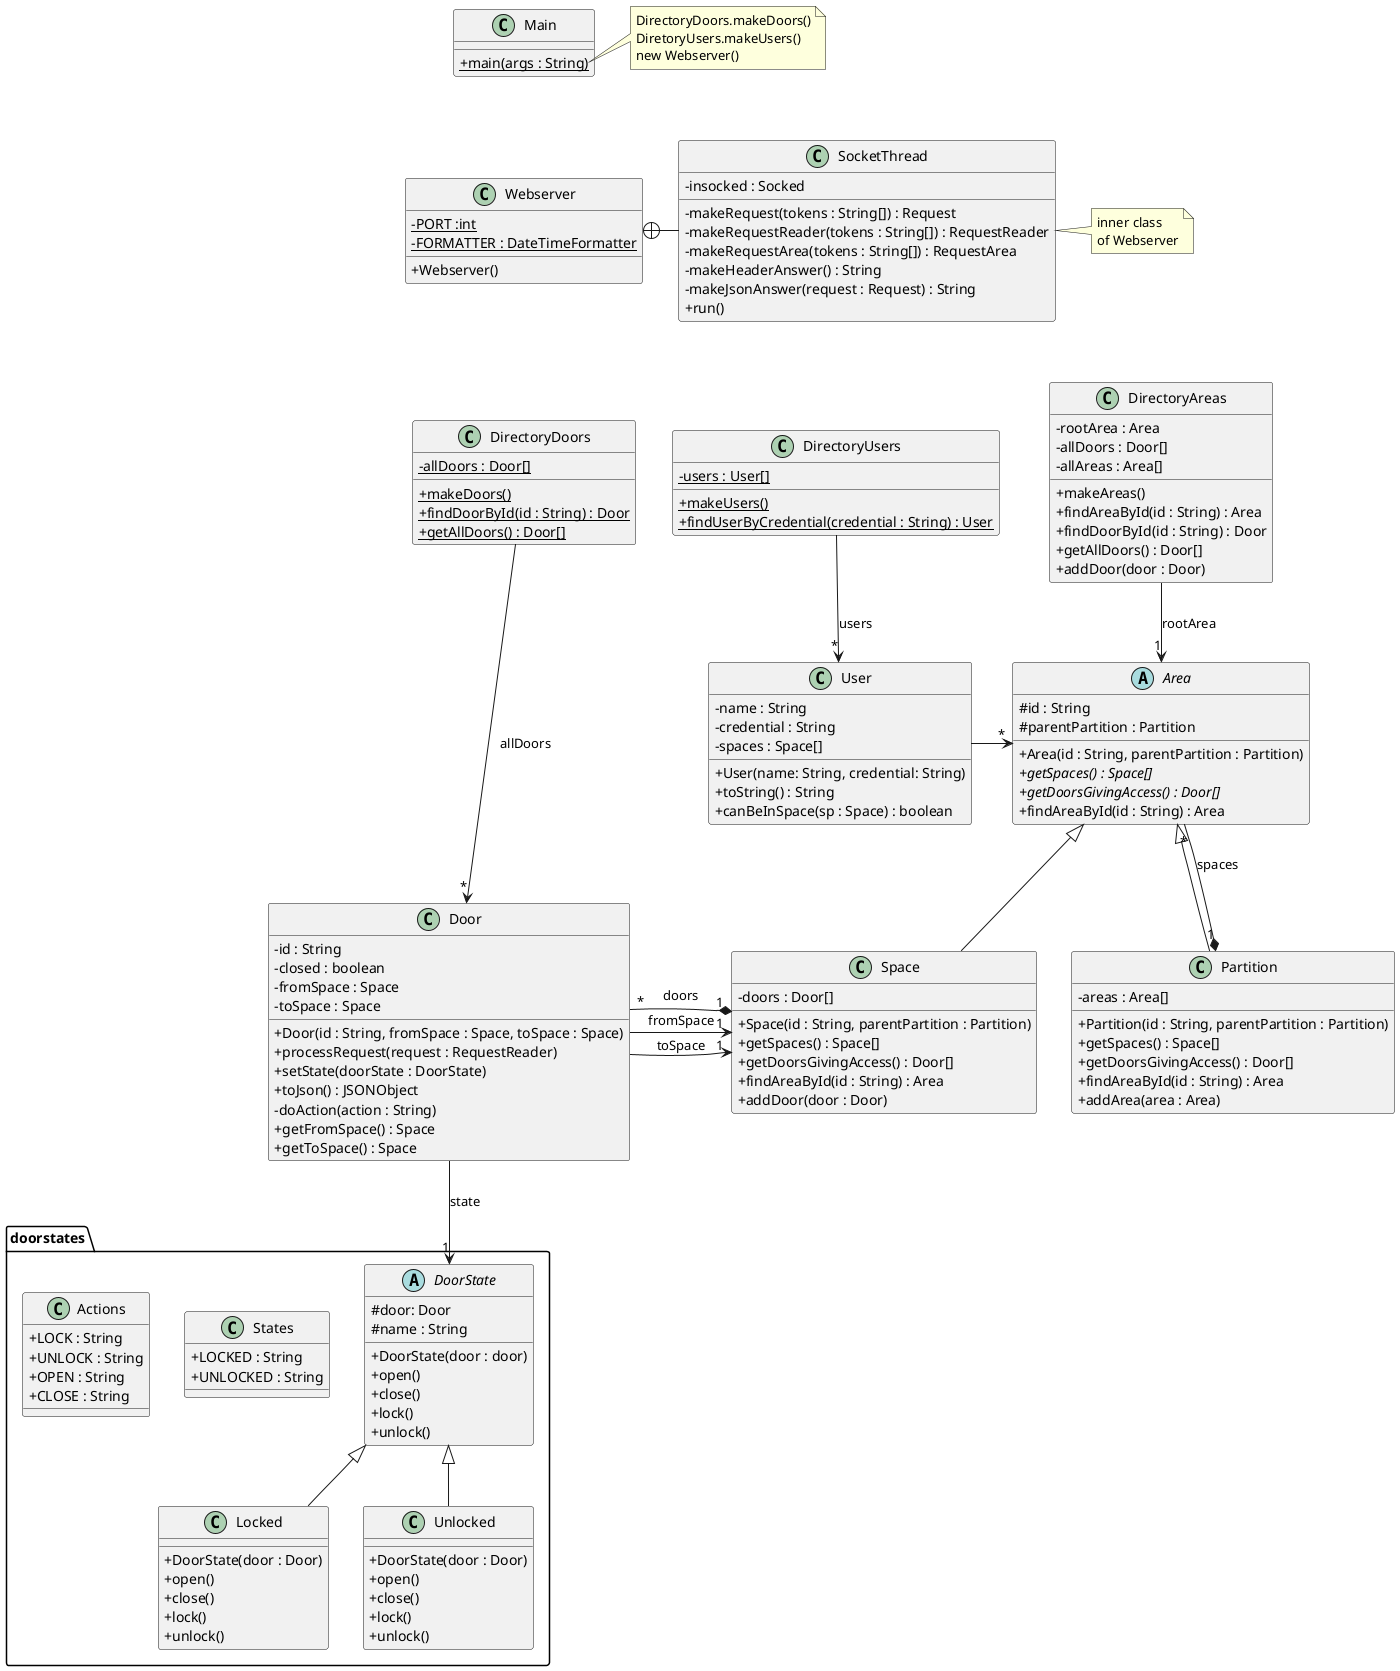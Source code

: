 @startuml
'https://plantuml.com/class-diagram
skinparam classAttributeIconSize 0

class Webserver {
- {static} PORT :int
- {static} FORMATTER : DateTimeFormatter
+ Webserver()
}

class SocketThread {
- insocked : Socked
- makeRequest(tokens : String[]) : Request
- makeRequestReader(tokens : String[]) : RequestReader
- makeRequestArea(tokens : String[]) : RequestArea
- makeHeaderAnswer() : String
- makeJsonAnswer(request : Request) : String
+ run()
}

Webserver +-right- SocketThread

note right of SocketThread
inner class
of Webserver
end note

class DirectoryDoors {
- {static} allDoors : Door[]
+ {static} makeDoors()
+ {static} findDoorById(id : String) : Door
+ {static} getAllDoors() : Door[]
}

DirectoryDoors --> "*" Door : "allDoors"

class DirectoryUsers {
- {static} users : User[]
+ {static} makeUsers()
+ {static} findUserByCredential(credential : String) : User
}

DirectoryUsers --> "*" User : "users"

class Door {
- id : String
- closed : boolean
- fromSpace : Space
- toSpace : Space
+ Door(id : String, fromSpace : Space, toSpace : Space)
+ processRequest(request : RequestReader)
+ setState(doorState : DoorState)
+ toJson() : JSONObject
'+ toString() : String
'+ isClosed() :boolean
'+ setClosed(b : boolean)
'+ getStateName() : String
- doAction(action : String)
+ getFromSpace() : Space
+ getToSpace() : Space
}

class Space extends Area{
-doors : Door[]
+Space(id : String, parentPartition : Partition)
+getSpaces() : Space[]
+getDoorsGivingAccess() : Door[]
+findAreaById(id : String) : Area
+addDoor(door : Door)
}

class Partition extends Area{
-areas : Area[]
+Partition(id : String, parentPartition : Partition)
+getSpaces() : Space[]
+getDoorsGivingAccess() : Door[]
+findAreaById(id : String) : Area
+addArea(area : Area)
}


package "doorstates" {
abstract class DoorState{
# door: Door
#name : String
+DoorState(door : door)
+open()
+close()
+lock()
+unlock()
}

class Locked extends DoorState{
+DoorState(door : Door)
+open()
+close()
+lock()
+unlock()
}

class Unlocked extends DoorState{
+DoorState(door : Door)
+open()
+close()
+lock()
+unlock()
}

class States{
+LOCKED : String
+UNLOCKED : String
}

class Actions{
+LOCK : String
+UNLOCK : String
+OPEN : String
+ CLOSE : String
}
}

class DirectoryAreas{
-rootArea : Area
-allDoors : Door[]
-allAreas : Area[]
+makeAreas()
+findAreaById(id : String) : Area
+findDoorById(id : String) : Door
+getAllDoors() : Door[]
+addDoor(door : Door)
}




class User {
- name : String
- credential : String
-spaces : Space[]
+ User(name: String, credential: String)
+ toString() : String
+ canBeInSpace(sp : Space) : boolean
}

abstract Class Area{
#id : String
#parentPartition : Partition
+Area(id : String, parentPartition : Partition)
+{abstract}getSpaces() : Space[]
+{abstract}getDoorsGivingAccess() : Door[]
+findAreaById(id : String) : Area
}


class Main {
+ {static} main(args : String)
}

note right of Main::main
DirectoryDoors.makeDoors()
DiretoryUsers.makeUsers()
new Webserver()
end note

Main -[hidden]down- Webserver
Webserver -[hidden]down- DirectoryDoors
DirectoryDoors -[hidden]right- DirectoryUsers


Door --> " 1" DoorState : state
Door -> "1" Space : fromSpace
Door -> "1" Space : toSpace
Space "1" *-left- "*" Door : doors
User -> "*" Area
Partition "1" *-- "*" Area : spaces
DirectoryAreas -down-> "1" Area : rootArea

@enduml
